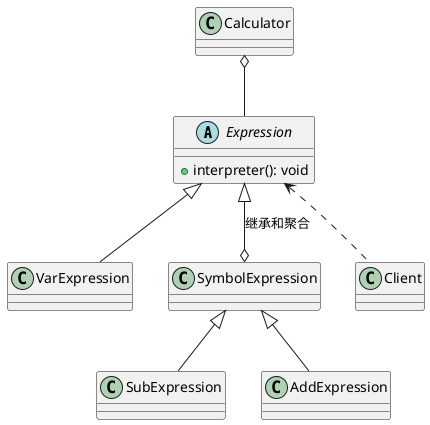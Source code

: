 @startuml

abstract class Expression {
    + interpreter(): void
}

class VarExpression {

}

class SymbolExpression {

}

Expression <|-- VarExpression

Expression <|--o SymbolExpression:继承和聚合

class SubExpression {

}

class AddExpression {

}

SymbolExpression <|-- SubExpression
SymbolExpression <|-- AddExpression


class Calculator {

}


Calculator o-- Expression

Expression <.. Client

@enduml